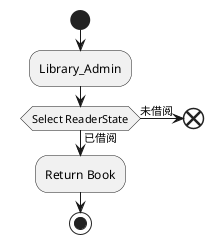 @startuml
start
:Library_Admin;
if (Select ReaderState) then(未借阅)
end
else(已借阅)
:Return Book;
stop
@enduml